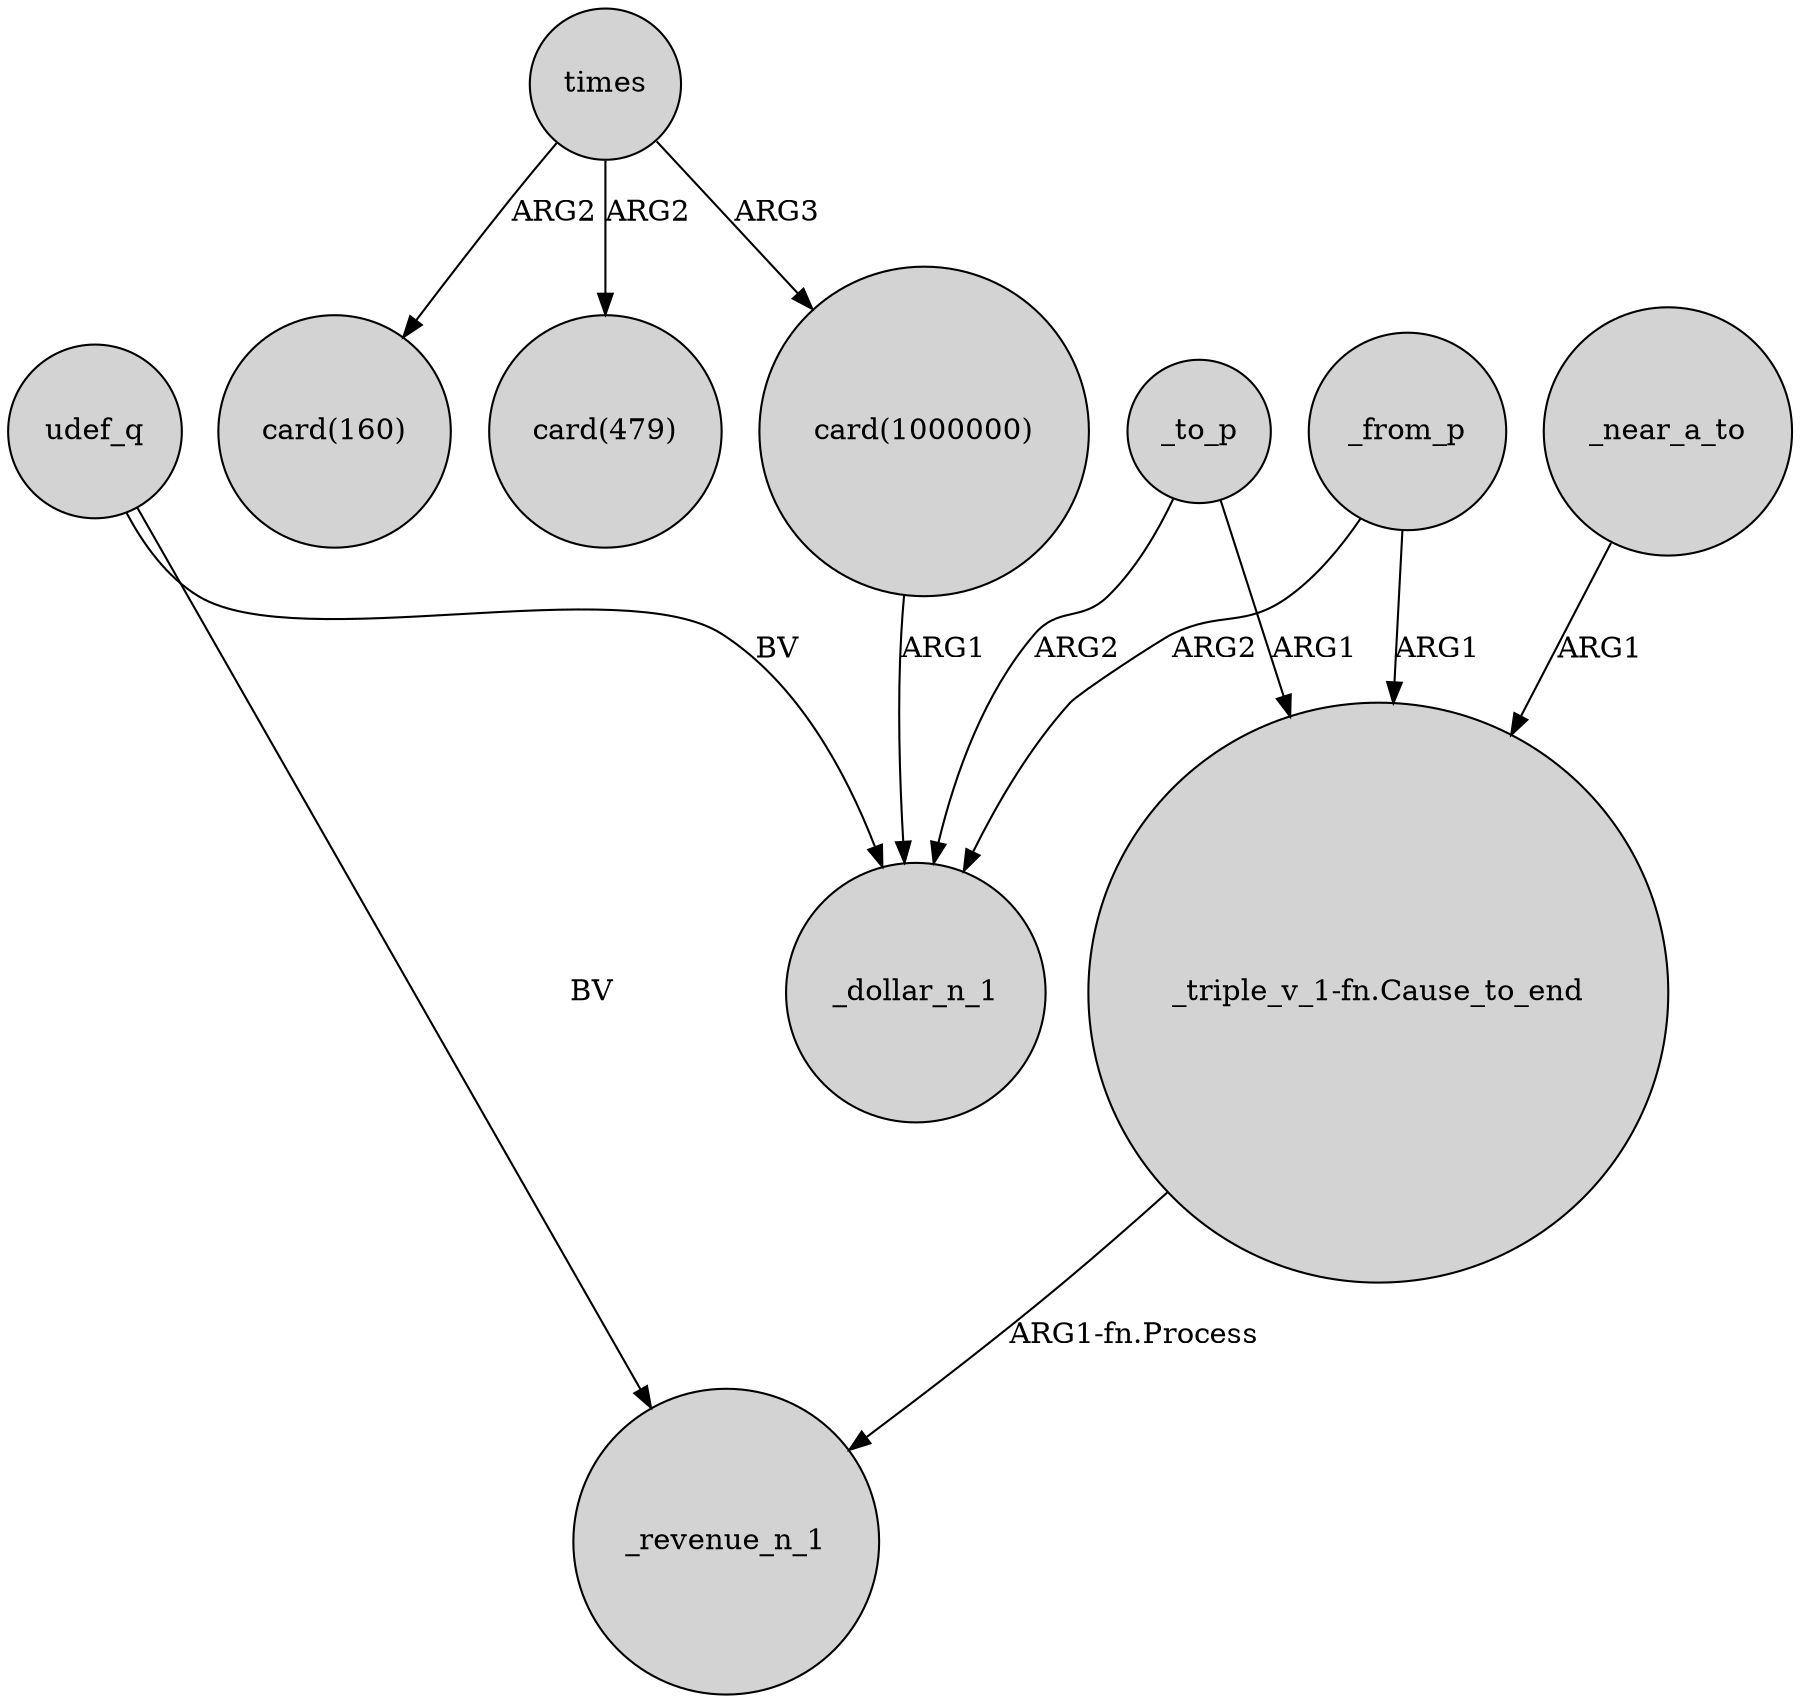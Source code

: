 digraph {
	node [shape=circle style=filled]
	times -> "card(1000000)" [label=ARG3]
	_from_p -> "_triple_v_1-fn.Cause_to_end" [label=ARG1]
	_to_p -> _dollar_n_1 [label=ARG2]
	udef_q -> _dollar_n_1 [label=BV]
	_near_a_to -> "_triple_v_1-fn.Cause_to_end" [label=ARG1]
	"card(1000000)" -> _dollar_n_1 [label=ARG1]
	udef_q -> _revenue_n_1 [label=BV]
	_to_p -> "_triple_v_1-fn.Cause_to_end" [label=ARG1]
	"_triple_v_1-fn.Cause_to_end" -> _revenue_n_1 [label="ARG1-fn.Process"]
	times -> "card(160)" [label=ARG2]
	_from_p -> _dollar_n_1 [label=ARG2]
	times -> "card(479)" [label=ARG2]
}
